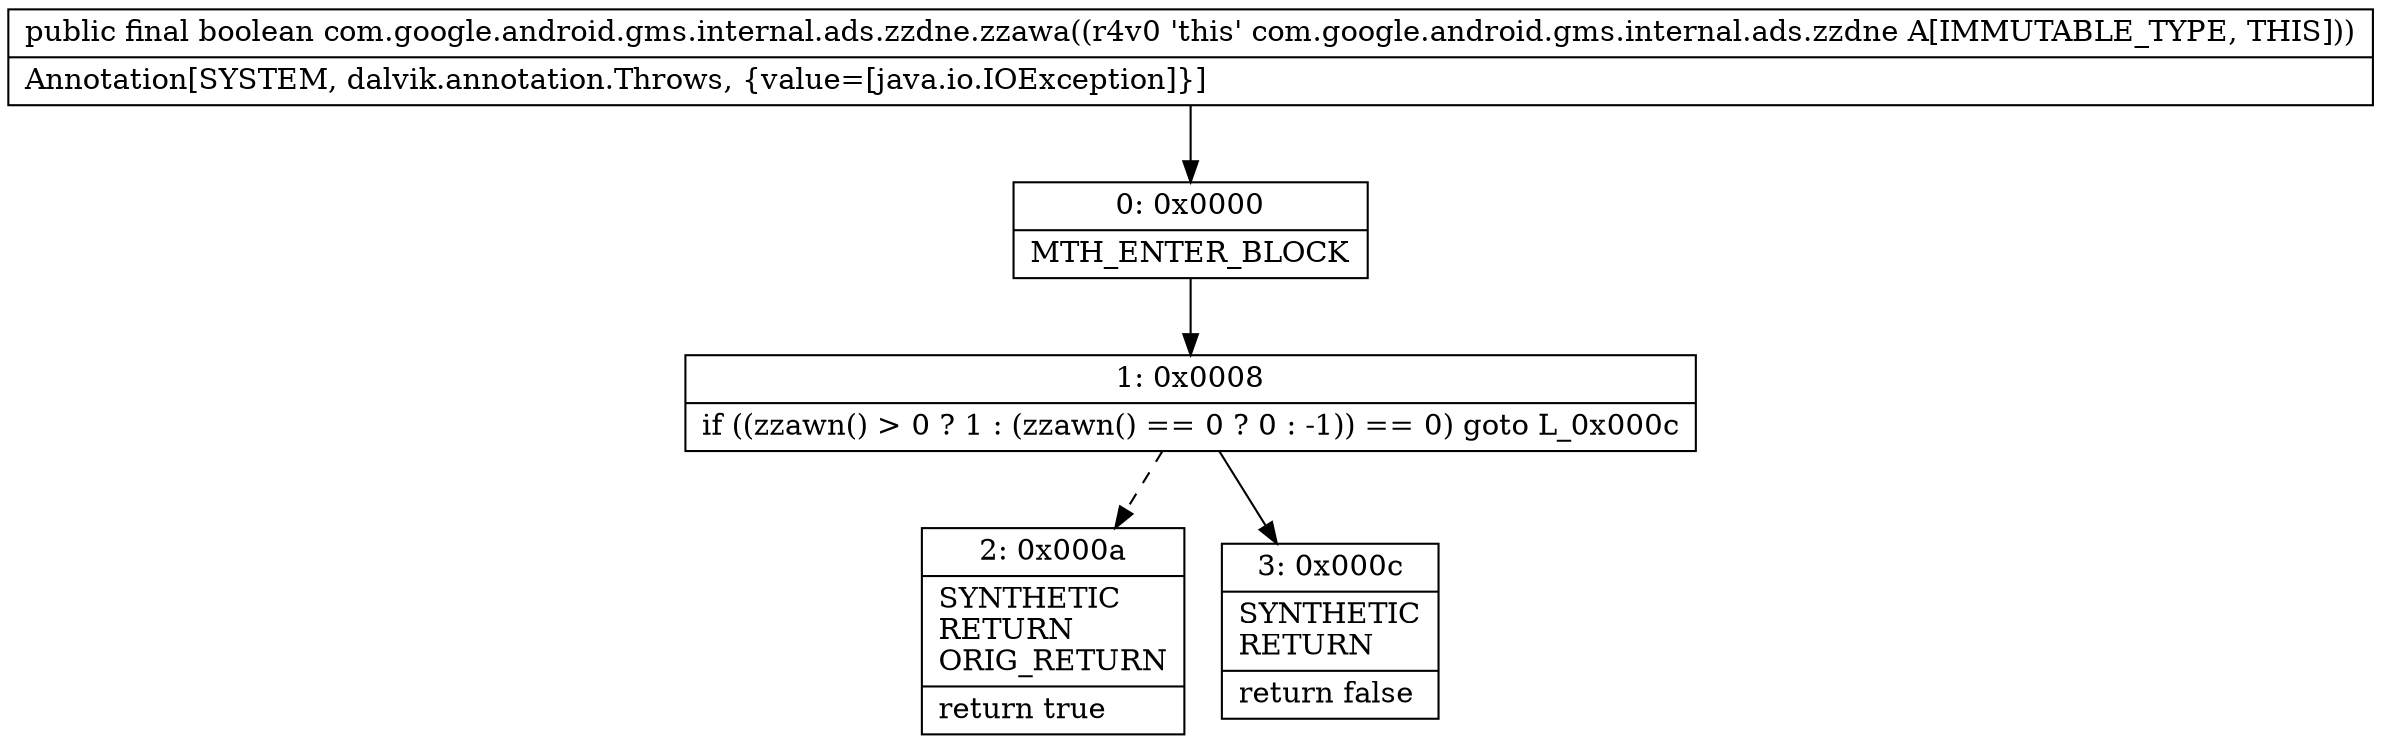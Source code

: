digraph "CFG forcom.google.android.gms.internal.ads.zzdne.zzawa()Z" {
Node_0 [shape=record,label="{0\:\ 0x0000|MTH_ENTER_BLOCK\l}"];
Node_1 [shape=record,label="{1\:\ 0x0008|if ((zzawn() \> 0 ? 1 : (zzawn() == 0 ? 0 : \-1)) == 0) goto L_0x000c\l}"];
Node_2 [shape=record,label="{2\:\ 0x000a|SYNTHETIC\lRETURN\lORIG_RETURN\l|return true\l}"];
Node_3 [shape=record,label="{3\:\ 0x000c|SYNTHETIC\lRETURN\l|return false\l}"];
MethodNode[shape=record,label="{public final boolean com.google.android.gms.internal.ads.zzdne.zzawa((r4v0 'this' com.google.android.gms.internal.ads.zzdne A[IMMUTABLE_TYPE, THIS]))  | Annotation[SYSTEM, dalvik.annotation.Throws, \{value=[java.io.IOException]\}]\l}"];
MethodNode -> Node_0;
Node_0 -> Node_1;
Node_1 -> Node_2[style=dashed];
Node_1 -> Node_3;
}

